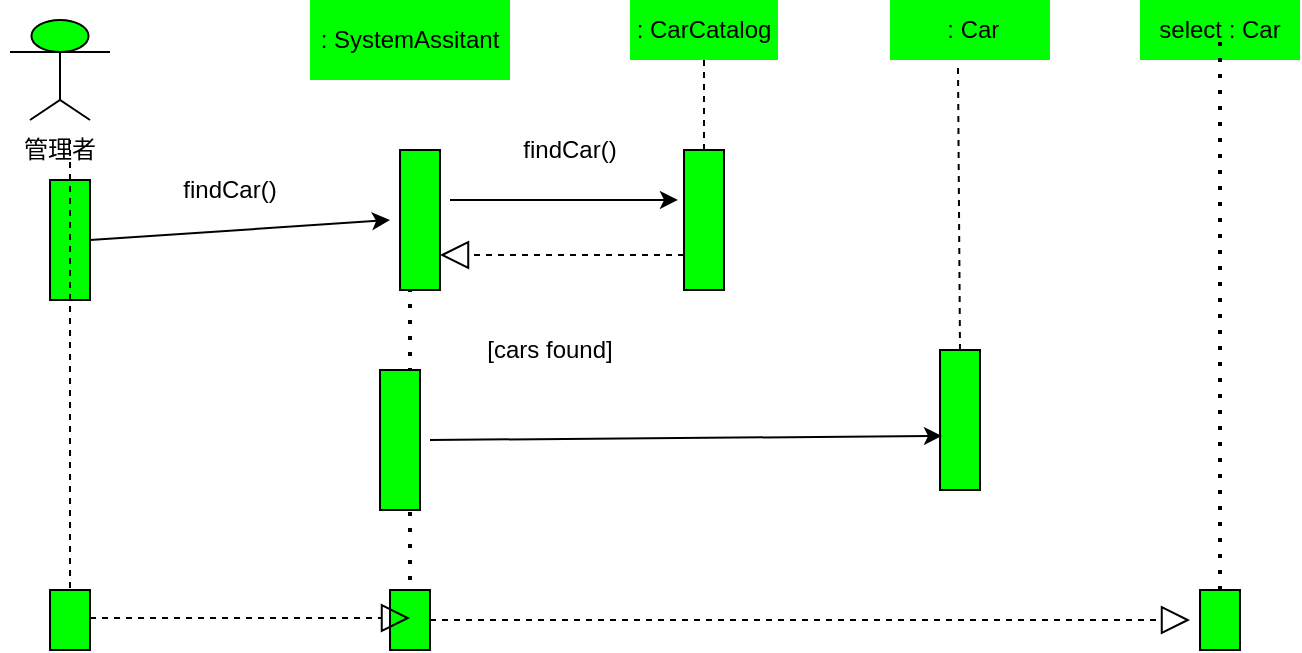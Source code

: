 <?xml version="1.0" encoding="UTF-8"?>
<mxfile version="22.1.11" type="google">
  <diagram name="第 1 页" id="bqjFycA_bWMykfGMcf2n">
    <mxGraphModel dx="1589" dy="676" grid="1" gridSize="10" guides="1" tooltips="1" connect="1" arrows="1" fold="1" page="1" pageScale="1" pageWidth="827" pageHeight="1169" math="0" shadow="0">
      <root>
        <mxCell id="0" />
        <mxCell id="1" parent="0" />
        <mxCell id="n6OKS5SeyEPI8-EwVOu3-65" value="" style="endArrow=none;dashed=1;html=1;dashPattern=1 3;strokeWidth=2;rounded=0;entryX=1;entryY=0.75;entryDx=0;entryDy=0;" parent="1" target="n6OKS5SeyEPI8-EwVOu3-20" edge="1">
          <mxGeometry width="50" height="50" relative="1" as="geometry">
            <mxPoint x="290" y="410" as="sourcePoint" />
            <mxPoint x="400" y="260" as="targetPoint" />
          </mxGeometry>
        </mxCell>
        <mxCell id="n6OKS5SeyEPI8-EwVOu3-11" value="" style="rounded=0;whiteSpace=wrap;html=1;rotation=90;fillColor=#00FF00;" parent="1" vertex="1">
          <mxGeometry x="90" y="230" width="60" height="20" as="geometry" />
        </mxCell>
        <mxCell id="n6OKS5SeyEPI8-EwVOu3-10" value="" style="endArrow=none;dashed=1;html=1;rounded=0;" parent="1" edge="1">
          <mxGeometry width="50" height="50" relative="1" as="geometry">
            <mxPoint x="120" y="420" as="sourcePoint" />
            <mxPoint x="120" y="190" as="targetPoint" />
          </mxGeometry>
        </mxCell>
        <mxCell id="n6OKS5SeyEPI8-EwVOu3-12" value="" style="rounded=0;whiteSpace=wrap;html=1;fillColor=#00FF00;rotation=90;" parent="1" vertex="1">
          <mxGeometry x="105" y="420" width="30" height="20" as="geometry" />
        </mxCell>
        <mxCell id="n6OKS5SeyEPI8-EwVOu3-17" value="" style="group" parent="1" connectable="0" vertex="1">
          <mxGeometry x="90" y="130" width="50" height="40" as="geometry" />
        </mxCell>
        <mxCell id="n6OKS5SeyEPI8-EwVOu3-15" value="" style="group" parent="n6OKS5SeyEPI8-EwVOu3-17" connectable="0" vertex="1">
          <mxGeometry width="50" height="40" as="geometry" />
        </mxCell>
        <mxCell id="n6OKS5SeyEPI8-EwVOu3-1" value="" style="ellipse;whiteSpace=wrap;html=1;container=0;fillColor=#00FF00;" parent="n6OKS5SeyEPI8-EwVOu3-15" vertex="1">
          <mxGeometry x="10.714" width="28.571" height="16" as="geometry" />
        </mxCell>
        <mxCell id="n6OKS5SeyEPI8-EwVOu3-2" value="" style="endArrow=none;html=1;rounded=0;" parent="n6OKS5SeyEPI8-EwVOu3-15" edge="1">
          <mxGeometry width="50" height="50" relative="1" as="geometry">
            <mxPoint y="16" as="sourcePoint" />
            <mxPoint x="50" y="16" as="targetPoint" />
          </mxGeometry>
        </mxCell>
        <mxCell id="n6OKS5SeyEPI8-EwVOu3-3" value="" style="endArrow=none;html=1;rounded=0;" parent="n6OKS5SeyEPI8-EwVOu3-15" edge="1">
          <mxGeometry width="50" height="50" relative="1" as="geometry">
            <mxPoint x="25" y="40" as="sourcePoint" />
            <mxPoint x="25" y="16" as="targetPoint" />
            <Array as="points" />
          </mxGeometry>
        </mxCell>
        <mxCell id="n6OKS5SeyEPI8-EwVOu3-16" value="" style="endArrow=none;html=1;rounded=0;" parent="n6OKS5SeyEPI8-EwVOu3-17" edge="1">
          <mxGeometry width="50" height="50" relative="1" as="geometry">
            <mxPoint x="10" y="50" as="sourcePoint" />
            <mxPoint x="40" y="50" as="targetPoint" />
            <Array as="points">
              <mxPoint x="25" y="40" />
            </Array>
          </mxGeometry>
        </mxCell>
        <mxCell id="n6OKS5SeyEPI8-EwVOu3-19" value=": SystemAssitant" style="text;html=1;strokeColor=none;fillColor=#00FF00;align=center;verticalAlign=middle;whiteSpace=wrap;rounded=0;" parent="1" vertex="1">
          <mxGeometry x="240" y="120" width="100" height="40" as="geometry" />
        </mxCell>
        <mxCell id="n6OKS5SeyEPI8-EwVOu3-21" value="" style="endArrow=classic;html=1;rounded=0;exitX=0.5;exitY=0;exitDx=0;exitDy=0;" parent="1" source="n6OKS5SeyEPI8-EwVOu3-11" edge="1">
          <mxGeometry width="50" height="50" relative="1" as="geometry">
            <mxPoint x="220" y="265" as="sourcePoint" />
            <mxPoint x="280" y="230" as="targetPoint" />
          </mxGeometry>
        </mxCell>
        <mxCell id="n6OKS5SeyEPI8-EwVOu3-20" value="" style="rounded=0;whiteSpace=wrap;html=1;rotation=90;fillColor=#00FF00;" parent="1" vertex="1">
          <mxGeometry x="260" y="220" width="70" height="20" as="geometry" />
        </mxCell>
        <mxCell id="n6OKS5SeyEPI8-EwVOu3-29" value="" style="rounded=0;whiteSpace=wrap;html=1;rotation=90;fillColor=#00FF00;" parent="1" vertex="1">
          <mxGeometry x="250" y="330" width="70" height="20" as="geometry" />
        </mxCell>
        <mxCell id="n6OKS5SeyEPI8-EwVOu3-35" value="" style="endArrow=none;dashed=1;html=1;rounded=0;entryX=0.5;entryY=1;entryDx=0;entryDy=0;" parent="1" target="n6OKS5SeyEPI8-EwVOu3-34" edge="1">
          <mxGeometry width="50" height="50" relative="1" as="geometry">
            <mxPoint x="290" y="430" as="sourcePoint" />
            <mxPoint x="290" y="160" as="targetPoint" />
          </mxGeometry>
        </mxCell>
        <mxCell id="n6OKS5SeyEPI8-EwVOu3-34" value="" style="rounded=0;whiteSpace=wrap;html=1;fillColor=#00FF00;rotation=90;" parent="1" vertex="1">
          <mxGeometry x="275" y="420" width="30" height="20" as="geometry" />
        </mxCell>
        <mxCell id="n6OKS5SeyEPI8-EwVOu3-36" value=": CarCatalog" style="text;html=1;strokeColor=none;fillColor=#00FF00;align=center;verticalAlign=middle;whiteSpace=wrap;rounded=0;" parent="1" vertex="1">
          <mxGeometry x="400" y="120" width="74" height="30" as="geometry" />
        </mxCell>
        <mxCell id="n6OKS5SeyEPI8-EwVOu3-37" value="" style="rounded=0;whiteSpace=wrap;html=1;rotation=90;fillColor=#00FF00;" parent="1" vertex="1">
          <mxGeometry x="402" y="220" width="70" height="20" as="geometry" />
        </mxCell>
        <mxCell id="n6OKS5SeyEPI8-EwVOu3-38" value="" style="endArrow=none;dashed=1;html=1;rounded=0;entryX=0.5;entryY=1;entryDx=0;entryDy=0;exitX=0;exitY=0.5;exitDx=0;exitDy=0;" parent="1" source="n6OKS5SeyEPI8-EwVOu3-37" target="n6OKS5SeyEPI8-EwVOu3-36" edge="1">
          <mxGeometry width="50" height="50" relative="1" as="geometry">
            <mxPoint x="470" y="210" as="sourcePoint" />
            <mxPoint x="450" y="160" as="targetPoint" />
          </mxGeometry>
        </mxCell>
        <mxCell id="n6OKS5SeyEPI8-EwVOu3-39" value="" style="endArrow=classic;html=1;rounded=0;entryX=0.357;entryY=1.15;entryDx=0;entryDy=0;entryPerimeter=0;" parent="1" target="n6OKS5SeyEPI8-EwVOu3-37" edge="1">
          <mxGeometry width="50" height="50" relative="1" as="geometry">
            <mxPoint x="310" y="220" as="sourcePoint" />
            <mxPoint x="360" y="170" as="targetPoint" />
          </mxGeometry>
        </mxCell>
        <mxCell id="n6OKS5SeyEPI8-EwVOu3-45" value="" style="endArrow=block;dashed=1;endFill=0;endSize=12;html=1;rounded=0;entryX=0.75;entryY=0;entryDx=0;entryDy=0;exitX=0.75;exitY=1;exitDx=0;exitDy=0;fillColor=#1A1A1A;" parent="1" source="n6OKS5SeyEPI8-EwVOu3-37" target="n6OKS5SeyEPI8-EwVOu3-20" edge="1">
          <mxGeometry width="160" relative="1" as="geometry">
            <mxPoint x="360" y="280" as="sourcePoint" />
            <mxPoint x="520" y="280" as="targetPoint" />
          </mxGeometry>
        </mxCell>
        <mxCell id="n6OKS5SeyEPI8-EwVOu3-51" value="" style="rounded=0;whiteSpace=wrap;html=1;fillColor=#00FF00;rotation=90;" parent="1" vertex="1">
          <mxGeometry x="680" y="420" width="30" height="20" as="geometry" />
        </mxCell>
        <mxCell id="n6OKS5SeyEPI8-EwVOu3-55" value="管理者" style="text;html=1;strokeColor=none;fillColor=none;align=center;verticalAlign=middle;whiteSpace=wrap;rounded=0;" parent="1" vertex="1">
          <mxGeometry x="85" y="180" width="60" height="30" as="geometry" />
        </mxCell>
        <mxCell id="n6OKS5SeyEPI8-EwVOu3-56" value="findCar()" style="text;html=1;strokeColor=none;fillColor=none;align=center;verticalAlign=middle;whiteSpace=wrap;rounded=0;" parent="1" vertex="1">
          <mxGeometry x="170" y="200" width="60" height="30" as="geometry" />
        </mxCell>
        <mxCell id="n6OKS5SeyEPI8-EwVOu3-58" value="findCar()" style="text;html=1;strokeColor=none;fillColor=none;align=center;verticalAlign=middle;whiteSpace=wrap;rounded=0;" parent="1" vertex="1">
          <mxGeometry x="340" y="180" width="60" height="30" as="geometry" />
        </mxCell>
        <mxCell id="n6OKS5SeyEPI8-EwVOu3-59" value="[cars found]" style="text;html=1;strokeColor=none;fillColor=none;align=center;verticalAlign=middle;whiteSpace=wrap;rounded=0;" parent="1" vertex="1">
          <mxGeometry x="320" y="280" width="80" height="30" as="geometry" />
        </mxCell>
        <mxCell id="n6OKS5SeyEPI8-EwVOu3-72" value="" style="endArrow=block;dashed=1;endFill=0;endSize=12;html=1;rounded=0;" parent="1" edge="1">
          <mxGeometry width="160" relative="1" as="geometry">
            <mxPoint x="300" y="430" as="sourcePoint" />
            <mxPoint x="680" y="430" as="targetPoint" />
          </mxGeometry>
        </mxCell>
        <mxCell id="1N8MtR2cNnioxz-1QfbK-1" value="" style="endArrow=block;dashed=1;endFill=0;endSize=12;html=1;rounded=0;" edge="1" parent="1">
          <mxGeometry width="160" relative="1" as="geometry">
            <mxPoint x="130" y="429" as="sourcePoint" />
            <mxPoint x="290" y="429" as="targetPoint" />
          </mxGeometry>
        </mxCell>
        <mxCell id="n6OKS5SeyEPI8-EwVOu3-46" value="select : Car&lt;br&gt;" style="text;html=1;strokeColor=none;fillColor=#00FF00;align=center;verticalAlign=middle;whiteSpace=wrap;rounded=0;" parent="1" vertex="1">
          <mxGeometry x="655" y="120" width="80" height="30" as="geometry" />
        </mxCell>
        <mxCell id="n6OKS5SeyEPI8-EwVOu3-53" value="" style="endArrow=none;dashed=1;html=1;dashPattern=1 3;strokeWidth=2;rounded=0;entryX=0.5;entryY=1;entryDx=0;entryDy=0;exitX=0;exitY=0.5;exitDx=0;exitDy=0;" parent="1" edge="1" source="n6OKS5SeyEPI8-EwVOu3-51">
          <mxGeometry width="50" height="50" relative="1" as="geometry">
            <mxPoint x="695" y="395" as="sourcePoint" />
            <mxPoint x="695" y="135" as="targetPoint" />
          </mxGeometry>
        </mxCell>
        <mxCell id="1N8MtR2cNnioxz-1QfbK-6" value="&amp;nbsp;: Car" style="text;html=1;strokeColor=none;fillColor=#00FF00;align=center;verticalAlign=middle;whiteSpace=wrap;rounded=0;" vertex="1" parent="1">
          <mxGeometry x="530" y="120" width="80" height="30" as="geometry" />
        </mxCell>
        <mxCell id="1N8MtR2cNnioxz-1QfbK-7" value="" style="rounded=0;whiteSpace=wrap;html=1;rotation=90;fillColor=#00FF00;" vertex="1" parent="1">
          <mxGeometry x="530" y="320" width="70" height="20" as="geometry" />
        </mxCell>
        <mxCell id="1N8MtR2cNnioxz-1QfbK-8" value="" style="endArrow=classic;html=1;rounded=0;entryX=0.614;entryY=0.95;entryDx=0;entryDy=0;entryPerimeter=0;" edge="1" parent="1" target="1N8MtR2cNnioxz-1QfbK-7">
          <mxGeometry width="50" height="50" relative="1" as="geometry">
            <mxPoint x="300" y="340" as="sourcePoint" />
            <mxPoint x="350" y="310" as="targetPoint" />
          </mxGeometry>
        </mxCell>
        <mxCell id="1N8MtR2cNnioxz-1QfbK-9" value="" style="endArrow=none;dashed=1;html=1;rounded=0;entryX=0.425;entryY=1.1;entryDx=0;entryDy=0;entryPerimeter=0;exitX=0;exitY=0.5;exitDx=0;exitDy=0;" edge="1" parent="1" source="1N8MtR2cNnioxz-1QfbK-7" target="1N8MtR2cNnioxz-1QfbK-6">
          <mxGeometry width="50" height="50" relative="1" as="geometry">
            <mxPoint x="540" y="230" as="sourcePoint" />
            <mxPoint x="590" y="180" as="targetPoint" />
          </mxGeometry>
        </mxCell>
      </root>
    </mxGraphModel>
  </diagram>
</mxfile>
